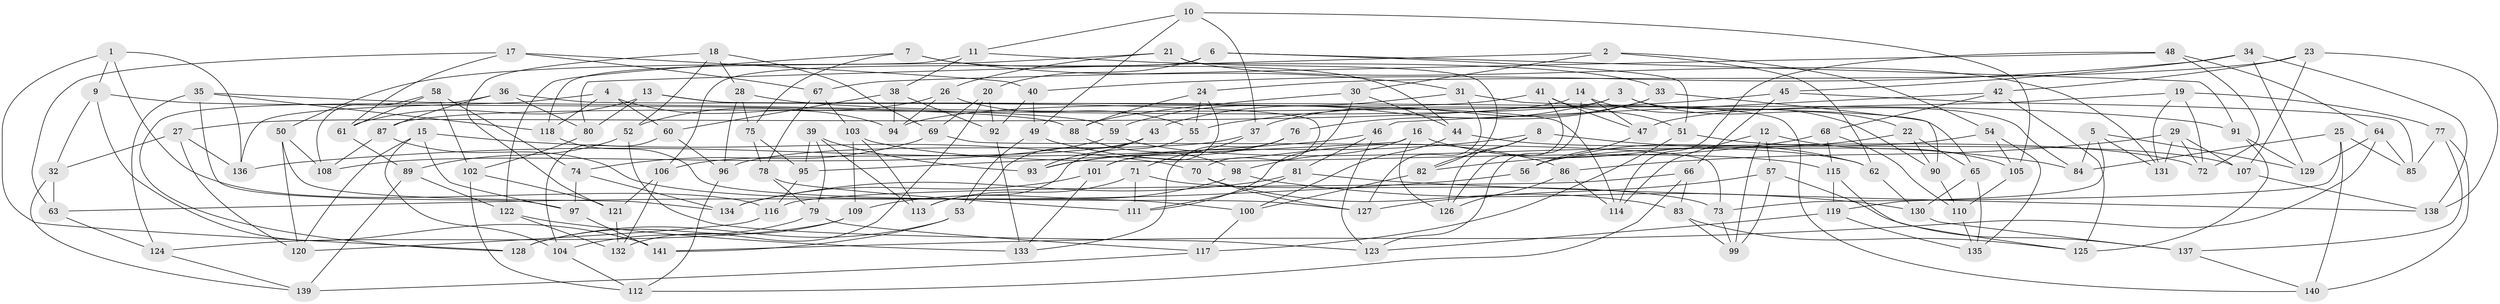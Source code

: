 // Generated by graph-tools (version 1.1) at 2025/26/03/09/25 03:26:52]
// undirected, 141 vertices, 282 edges
graph export_dot {
graph [start="1"]
  node [color=gray90,style=filled];
  1;
  2;
  3;
  4;
  5;
  6;
  7;
  8;
  9;
  10;
  11;
  12;
  13;
  14;
  15;
  16;
  17;
  18;
  19;
  20;
  21;
  22;
  23;
  24;
  25;
  26;
  27;
  28;
  29;
  30;
  31;
  32;
  33;
  34;
  35;
  36;
  37;
  38;
  39;
  40;
  41;
  42;
  43;
  44;
  45;
  46;
  47;
  48;
  49;
  50;
  51;
  52;
  53;
  54;
  55;
  56;
  57;
  58;
  59;
  60;
  61;
  62;
  63;
  64;
  65;
  66;
  67;
  68;
  69;
  70;
  71;
  72;
  73;
  74;
  75;
  76;
  77;
  78;
  79;
  80;
  81;
  82;
  83;
  84;
  85;
  86;
  87;
  88;
  89;
  90;
  91;
  92;
  93;
  94;
  95;
  96;
  97;
  98;
  99;
  100;
  101;
  102;
  103;
  104;
  105;
  106;
  107;
  108;
  109;
  110;
  111;
  112;
  113;
  114;
  115;
  116;
  117;
  118;
  119;
  120;
  121;
  122;
  123;
  124;
  125;
  126;
  127;
  128;
  129;
  130;
  131;
  132;
  133;
  134;
  135;
  136;
  137;
  138;
  139;
  140;
  141;
  1 -- 136;
  1 -- 116;
  1 -- 128;
  1 -- 9;
  2 -- 54;
  2 -- 30;
  2 -- 80;
  2 -- 62;
  3 -- 22;
  3 -- 84;
  3 -- 87;
  3 -- 43;
  4 -- 136;
  4 -- 94;
  4 -- 118;
  4 -- 60;
  5 -- 131;
  5 -- 129;
  5 -- 119;
  5 -- 84;
  6 -- 51;
  6 -- 91;
  6 -- 106;
  6 -- 20;
  7 -- 44;
  7 -- 75;
  7 -- 122;
  7 -- 31;
  8 -- 84;
  8 -- 82;
  8 -- 126;
  8 -- 93;
  9 -- 88;
  9 -- 141;
  9 -- 32;
  10 -- 11;
  10 -- 37;
  10 -- 105;
  10 -- 49;
  11 -- 38;
  11 -- 118;
  11 -- 33;
  12 -- 99;
  12 -- 114;
  12 -- 57;
  12 -- 105;
  13 -- 61;
  13 -- 70;
  13 -- 65;
  13 -- 80;
  14 -- 90;
  14 -- 123;
  14 -- 47;
  14 -- 27;
  15 -- 97;
  15 -- 70;
  15 -- 120;
  15 -- 104;
  16 -- 98;
  16 -- 62;
  16 -- 95;
  16 -- 126;
  17 -- 67;
  17 -- 61;
  17 -- 40;
  17 -- 63;
  18 -- 28;
  18 -- 52;
  18 -- 121;
  18 -- 69;
  19 -- 77;
  19 -- 131;
  19 -- 72;
  19 -- 47;
  20 -- 132;
  20 -- 69;
  20 -- 92;
  21 -- 26;
  21 -- 82;
  21 -- 131;
  21 -- 50;
  22 -- 90;
  22 -- 56;
  22 -- 65;
  23 -- 138;
  23 -- 107;
  23 -- 42;
  23 -- 24;
  24 -- 88;
  24 -- 101;
  24 -- 55;
  25 -- 84;
  25 -- 85;
  25 -- 140;
  25 -- 73;
  26 -- 55;
  26 -- 52;
  26 -- 94;
  27 -- 32;
  27 -- 120;
  27 -- 136;
  28 -- 75;
  28 -- 96;
  28 -- 91;
  29 -- 72;
  29 -- 86;
  29 -- 131;
  29 -- 107;
  30 -- 111;
  30 -- 44;
  30 -- 88;
  31 -- 140;
  31 -- 127;
  31 -- 59;
  32 -- 139;
  32 -- 63;
  33 -- 90;
  33 -- 37;
  33 -- 76;
  34 -- 138;
  34 -- 40;
  34 -- 129;
  34 -- 45;
  35 -- 118;
  35 -- 97;
  35 -- 59;
  35 -- 124;
  36 -- 80;
  36 -- 87;
  36 -- 114;
  36 -- 128;
  37 -- 71;
  37 -- 96;
  38 -- 92;
  38 -- 94;
  38 -- 60;
  39 -- 113;
  39 -- 95;
  39 -- 93;
  39 -- 79;
  40 -- 49;
  40 -- 92;
  41 -- 51;
  41 -- 94;
  41 -- 126;
  41 -- 47;
  42 -- 68;
  42 -- 125;
  42 -- 46;
  43 -- 93;
  43 -- 106;
  43 -- 53;
  44 -- 100;
  44 -- 72;
  45 -- 66;
  45 -- 55;
  45 -- 85;
  46 -- 81;
  46 -- 123;
  46 -- 136;
  47 -- 56;
  48 -- 64;
  48 -- 114;
  48 -- 67;
  48 -- 72;
  49 -- 86;
  49 -- 53;
  50 -- 108;
  50 -- 120;
  50 -- 134;
  51 -- 107;
  51 -- 117;
  52 -- 89;
  52 -- 123;
  53 -- 141;
  53 -- 128;
  54 -- 56;
  54 -- 135;
  54 -- 105;
  55 -- 113;
  56 -- 63;
  57 -- 99;
  57 -- 127;
  57 -- 137;
  58 -- 108;
  58 -- 61;
  58 -- 74;
  58 -- 102;
  59 -- 62;
  59 -- 108;
  60 -- 96;
  60 -- 104;
  61 -- 89;
  62 -- 130;
  63 -- 124;
  64 -- 85;
  64 -- 141;
  64 -- 129;
  65 -- 135;
  65 -- 130;
  66 -- 116;
  66 -- 83;
  66 -- 112;
  67 -- 78;
  67 -- 103;
  68 -- 115;
  68 -- 82;
  68 -- 110;
  69 -- 74;
  69 -- 73;
  70 -- 83;
  70 -- 127;
  71 -- 111;
  71 -- 113;
  71 -- 73;
  73 -- 99;
  74 -- 97;
  74 -- 134;
  75 -- 78;
  75 -- 95;
  76 -- 133;
  76 -- 101;
  76 -- 93;
  77 -- 137;
  77 -- 140;
  77 -- 85;
  78 -- 79;
  78 -- 111;
  79 -- 104;
  79 -- 117;
  80 -- 102;
  81 -- 134;
  81 -- 138;
  81 -- 111;
  82 -- 100;
  83 -- 125;
  83 -- 99;
  86 -- 126;
  86 -- 114;
  87 -- 108;
  87 -- 100;
  88 -- 98;
  89 -- 139;
  89 -- 122;
  90 -- 110;
  91 -- 125;
  91 -- 129;
  92 -- 133;
  95 -- 116;
  96 -- 112;
  97 -- 141;
  98 -- 109;
  98 -- 130;
  100 -- 117;
  101 -- 134;
  101 -- 133;
  102 -- 121;
  102 -- 112;
  103 -- 109;
  103 -- 113;
  103 -- 115;
  104 -- 112;
  105 -- 110;
  106 -- 132;
  106 -- 121;
  107 -- 138;
  109 -- 124;
  109 -- 128;
  110 -- 135;
  115 -- 125;
  115 -- 119;
  116 -- 120;
  117 -- 139;
  118 -- 127;
  119 -- 135;
  119 -- 123;
  121 -- 132;
  122 -- 133;
  122 -- 132;
  124 -- 139;
  130 -- 137;
  137 -- 140;
}
